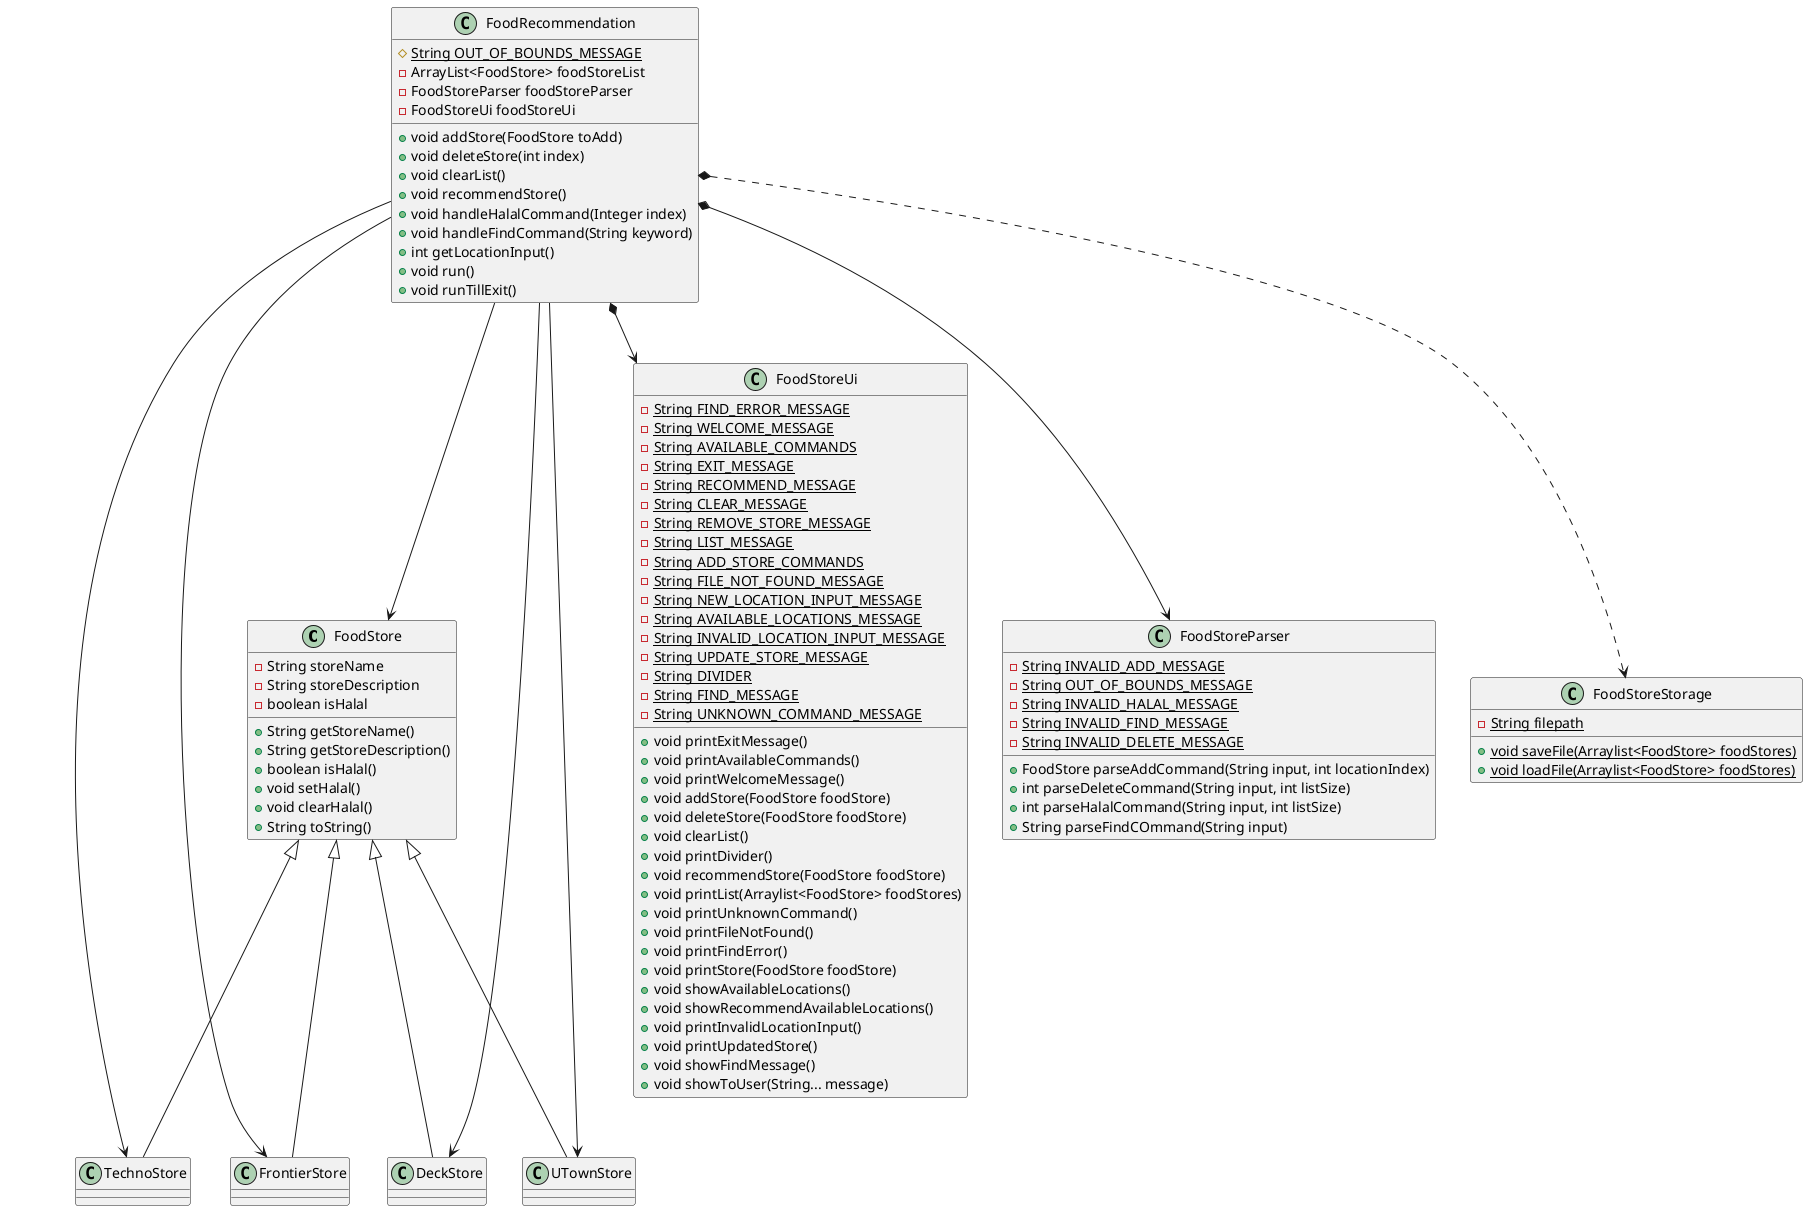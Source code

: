 @startuml
'https://plantuml.com/class-diagram


FoodStore <|-- TechnoStore
FoodStore <|-- FrontierStore
FoodStore <|-- DeckStore
FoodStore <|-- UTownStore
FoodRecommendation *--> FoodStoreUi
FoodRecommendation *--> FoodStoreParser
FoodRecommendation *..> FoodStoreStorage
FoodRecommendation --> FoodStore
FoodRecommendation --> TechnoStore
FoodRecommendation --> FrontierStore
FoodRecommendation --> DeckStore
FoodRecommendation --> UTownStore



class FoodRecommendation {
    {static} #String OUT_OF_BOUNDS_MESSAGE
    -ArrayList<FoodStore> foodStoreList
    -FoodStoreParser foodStoreParser
    -FoodStoreUi foodStoreUi
    +void addStore(FoodStore toAdd)
    +void deleteStore(int index)
    +void clearList()
    +void recommendStore()
    +void handleHalalCommand(Integer index)
    +void handleFindCommand(String keyword)
    +int getLocationInput()
    +void run()
    +void runTillExit()
}

class FoodStore {
    -String storeName
    -String storeDescription
    -boolean isHalal
    +String getStoreName()
    +String getStoreDescription()
    +boolean isHalal()
    +void setHalal()
    +void clearHalal()
    +String toString()
}

class FoodStoreParser {
    {static} -String INVALID_ADD_MESSAGE
    {static} -String OUT_OF_BOUNDS_MESSAGE
    {static} -String INVALID_HALAL_MESSAGE
    {static} -String INVALID_FIND_MESSAGE
    {static} -String INVALID_DELETE_MESSAGE
    +FoodStore parseAddCommand(String input, int locationIndex)
    +int parseDeleteCommand(String input, int listSize)
    +int parseHalalCommand(String input, int listSize)
    +String parseFindCOmmand(String input)
}

class FoodStoreStorage {
    {static} -String filepath
    {static} +void saveFile(Arraylist<FoodStore> foodStores)
    {static} +void loadFile(Arraylist<FoodStore> foodStores)
}

class FoodStoreUi {
    {static} -String FIND_ERROR_MESSAGE
    {static} -String WELCOME_MESSAGE
    {static} -String AVAILABLE_COMMANDS
    {static} -String EXIT_MESSAGE
    {static} -String RECOMMEND_MESSAGE
    {static} -String CLEAR_MESSAGE
    {static} -String REMOVE_STORE_MESSAGE
    {static} -String LIST_MESSAGE
    {static} -String ADD_STORE_COMMANDS
    {static} -String FILE_NOT_FOUND_MESSAGE
    {static} -String NEW_LOCATION_INPUT_MESSAGE
    {static} -String AVAILABLE_LOCATIONS_MESSAGE
    {static} -String INVALID_LOCATION_INPUT_MESSAGE
    {static} -String UPDATE_STORE_MESSAGE
    {static} -String DIVIDER
    {static} -String FIND_MESSAGE
    {static} -String UNKNOWN_COMMAND_MESSAGE
    +void printExitMessage()
    +void printAvailableCommands()
    +void printWelcomeMessage()
    +void addStore(FoodStore foodStore)
    +void deleteStore(FoodStore foodStore)
    +void clearList()
    +void printDivider()
    +void recommendStore(FoodStore foodStore)
    +void printList(Arraylist<FoodStore> foodStores)
    +void printUnknownCommand()
    +void printFileNotFound()
    +void printFindError()
    +void printStore(FoodStore foodStore)
    +void showAvailableLocations()
    +void showRecommendAvailableLocations()
    +void printInvalidLocationInput()
    +void printUpdatedStore()
    +void showFindMessage()
    +void showToUser(String... message)
}

class DeckStore {
}

class FrontierStore {

}

class TechnoStore {

}

class UTownStore {

}


@enduml